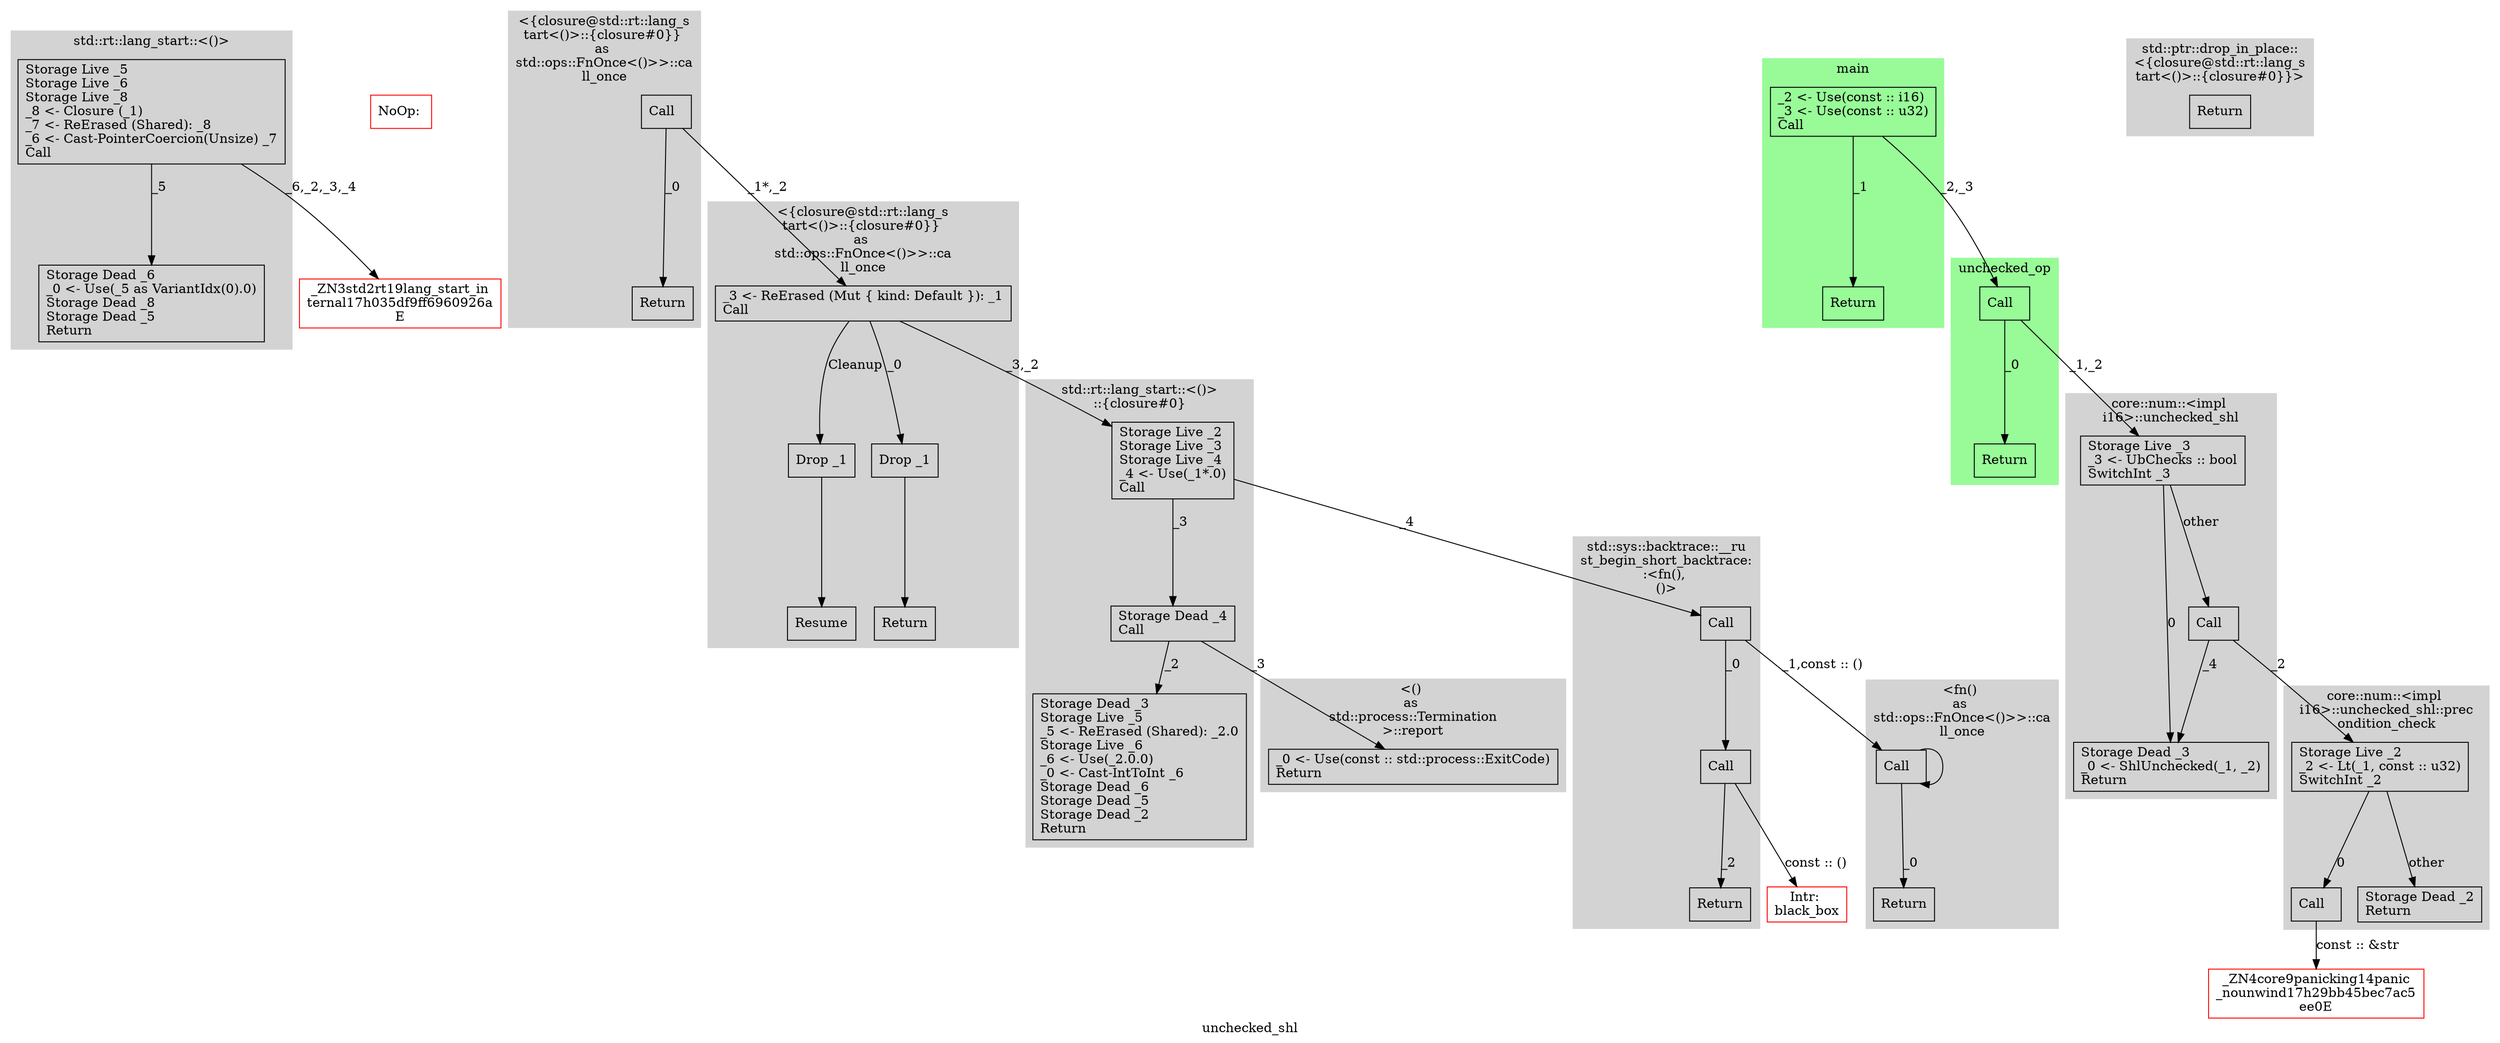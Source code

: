 digraph {
  label="unchecked_shl";
  node [shape=rectangle];
  X5eb86185c1cf8f06_0 [label="_ZN3std2rt19lang_start_in\nternal17h035df9ff6960926a\nE", color=red];
  X8b0ac2e54b9a91_0 [label="NoOp: ", color=red];
  X3c6542d96320ad67_0 [label="Intr: \nblack_box", color=red];
  Xa1fae2d2bbfd50ae_0 [label="_ZN4core9panicking14panic\n_nounwind17h29bb45bec7ac5\nee0E", color=red];
  subgraph cluster_0 {
    label="<{closure@std::rt::lang_s\ntart<()>::{closure#0}} \nas \nstd::ops::FnOnce<()>>::ca\nll_once";
    style="filled";
    color=lightgray;
    X7ca0ff879d4d13eb_0 -> X7ca0ff879d4d13eb_1 [label="_0"];
    X7ca0ff879d4d13eb_0 [label="Call\l"];
    X7ca0ff879d4d13eb_1 [label="Return\l"];
  }
  X7ca0ff879d4d13eb_0 -> Xf64250b1070257e5_0 [label="_1*,_2"];
  subgraph cluster_1 {
    label="<fn() \nas \nstd::ops::FnOnce<()>>::ca\nll_once";
    style="filled";
    color=lightgray;
    Xca73baf8b721e82c_0 -> Xca73baf8b721e82c_1 [label="_0"];
    Xca73baf8b721e82c_0 [label="Call\l"];
    Xca73baf8b721e82c_1 [label="Return\l"];
  }
  Xca73baf8b721e82c_0 -> Xca73baf8b721e82c_0: _1 [label=""];
  subgraph cluster_2 {
    label="unchecked_op";
    style="filled";
    color=palegreen;
    X6985b604fd3ae6be_0 -> X6985b604fd3ae6be_1 [label="_0"];
    X6985b604fd3ae6be_0 [label="Call\l"];
    X6985b604fd3ae6be_1 [label="Return\l"];
  }
  X6985b604fd3ae6be_0 -> Xe1c01b35d6c2026f_0 [label="_1,_2"];
  subgraph cluster_3 {
    label="core::num::<impl \ni16>::unchecked_shl";
    style="filled";
    color=lightgray;
    Xe1c01b35d6c2026f_0 -> Xe1c01b35d6c2026f_2 [label="0"];
    Xe1c01b35d6c2026f_0 -> Xe1c01b35d6c2026f_1 [label="other"];
    Xe1c01b35d6c2026f_0 [label="Storage Live _3\l_3 <- UbChecks :: bool\lSwitchInt _3\l"];
    Xe1c01b35d6c2026f_1 -> Xe1c01b35d6c2026f_2 [label="_4"];
    Xe1c01b35d6c2026f_1 [label="Call\l"];
    Xe1c01b35d6c2026f_2 [label="Storage Dead _3\l_0 <- ShlUnchecked(_1, _2)\lReturn\l"];
  }
  Xe1c01b35d6c2026f_1 -> X739610367822bd9b_0 [label="_2"];
  subgraph cluster_4 {
    label="<{closure@std::rt::lang_s\ntart<()>::{closure#0}} \nas \nstd::ops::FnOnce<()>>::ca\nll_once";
    style="filled";
    color=lightgray;
    Xf64250b1070257e5_0 -> Xf64250b1070257e5_3 [label="Cleanup"];
    Xf64250b1070257e5_0 -> Xf64250b1070257e5_1 [label="_0"];
    Xf64250b1070257e5_0 [label="_3 <- ReErased (Mut { kind: Default }): _1\lCall\l"];
    Xf64250b1070257e5_1 -> Xf64250b1070257e5_2;
    Xf64250b1070257e5_1 [label="Drop _1\l"];
    Xf64250b1070257e5_2 [label="Return\l"];
    Xf64250b1070257e5_3 -> Xf64250b1070257e5_4;
    Xf64250b1070257e5_3 [label="Drop _1\l"];
    Xf64250b1070257e5_4 [label="Resume\l"];
  }
  Xf64250b1070257e5_0 -> X8c1d75f364744448_0 [label="_3,_2"];
  subgraph cluster_5 {
    label="core::num::<impl \ni16>::unchecked_shl::prec\nondition_check";
    style="filled";
    color=lightgray;
    X739610367822bd9b_0 -> X739610367822bd9b_2 [label="0"];
    X739610367822bd9b_0 -> X739610367822bd9b_1 [label="other"];
    X739610367822bd9b_0 [label="Storage Live _2\l_2 <- Lt(_1, const :: u32)\lSwitchInt _2\l"];
    X739610367822bd9b_1 [label="Storage Dead _2\lReturn\l"];
    X739610367822bd9b_2 [label="Call\l"];
  }
  X739610367822bd9b_2 -> Xa1fae2d2bbfd50ae_0 [label="const :: &str"];
  subgraph cluster_6 {
    label="std::rt::lang_start::<()>\n::{closure#0}";
    style="filled";
    color=lightgray;
    X8c1d75f364744448_0 -> X8c1d75f364744448_1 [label="_3"];
    X8c1d75f364744448_0 [label="Storage Live _2\lStorage Live _3\lStorage Live _4\l_4 <- Use(_1*.0)\lCall\l"];
    X8c1d75f364744448_1 -> X8c1d75f364744448_2 [label="_2"];
    X8c1d75f364744448_1 [label="Storage Dead _4\lCall\l"];
    X8c1d75f364744448_2 [label="Storage Dead _3\lStorage Live _5\l_5 <- ReErased (Shared): _2.0\lStorage Live _6\l_6 <- Use(_2.0.0)\l_0 <- Cast-IntToInt _6\lStorage Dead _6\lStorage Dead _5\lStorage Dead _2\lReturn\l"];
  }
  X8c1d75f364744448_0 -> X92deb757c4463693_0 [label="_4"];
  X8c1d75f364744448_1 -> X9e057dae70d0b216_0 [label="_3"];
  subgraph cluster_7 {
    label="std::ptr::drop_in_place::\n<{closure@std::rt::lang_s\ntart<()>::{closure#0}}>";
    style="filled";
    color=lightgray;
    Xebd6923e157bf244_0 [label="Return\l"];
  }
  subgraph cluster_8 {
    label="std::rt::lang_start::<()>";
    style="filled";
    color=lightgray;
    Xd9564944a8357ebc_0 -> Xd9564944a8357ebc_1 [label="_5"];
    Xd9564944a8357ebc_0 [label="Storage Live _5\lStorage Live _6\lStorage Live _8\l_8 <- Closure (_1)\l_7 <- ReErased (Shared): _8\l_6 <- Cast-PointerCoercion(Unsize) _7\lCall\l"];
    Xd9564944a8357ebc_1 [label="Storage Dead _6\l_0 <- Use(_5 as VariantIdx(0).0)\lStorage Dead _8\lStorage Dead _5\lReturn\l"];
  }
  Xd9564944a8357ebc_0 -> X5eb86185c1cf8f06_0 [label="_6,_2,_3,_4"];
  subgraph cluster_9 {
    label="std::sys::backtrace::__ru\nst_begin_short_backtrace:\n:<fn(), \n()>";
    style="filled";
    color=lightgray;
    X92deb757c4463693_0 -> X92deb757c4463693_1 [label="_0"];
    X92deb757c4463693_0 [label="Call\l"];
    X92deb757c4463693_1 -> X92deb757c4463693_2 [label="_2"];
    X92deb757c4463693_1 [label="Call\l"];
    X92deb757c4463693_2 [label="Return\l"];
  }
  X92deb757c4463693_0 -> Xca73baf8b721e82c_0 [label="_1,const :: ()"];
  X92deb757c4463693_1 -> X3c6542d96320ad67_0 [label="const :: ()"];
  subgraph cluster_10 {
    label="main";
    style="filled";
    color=palegreen;
    Xb244b26227a3c207_0 -> Xb244b26227a3c207_1 [label="_1"];
    Xb244b26227a3c207_0 [label="_2 <- Use(const :: i16)\l_3 <- Use(const :: u32)\lCall\l"];
    Xb244b26227a3c207_1 [label="Return\l"];
  }
  Xb244b26227a3c207_0 -> X6985b604fd3ae6be_0 [label="_2,_3"];
  subgraph cluster_11 {
    label="<() \nas \nstd::process::Termination\n>::report";
    style="filled";
    color=lightgray;
    X9e057dae70d0b216_0 [label="_0 <- Use(const :: std::process::ExitCode)\lReturn\l"];
  }
}

